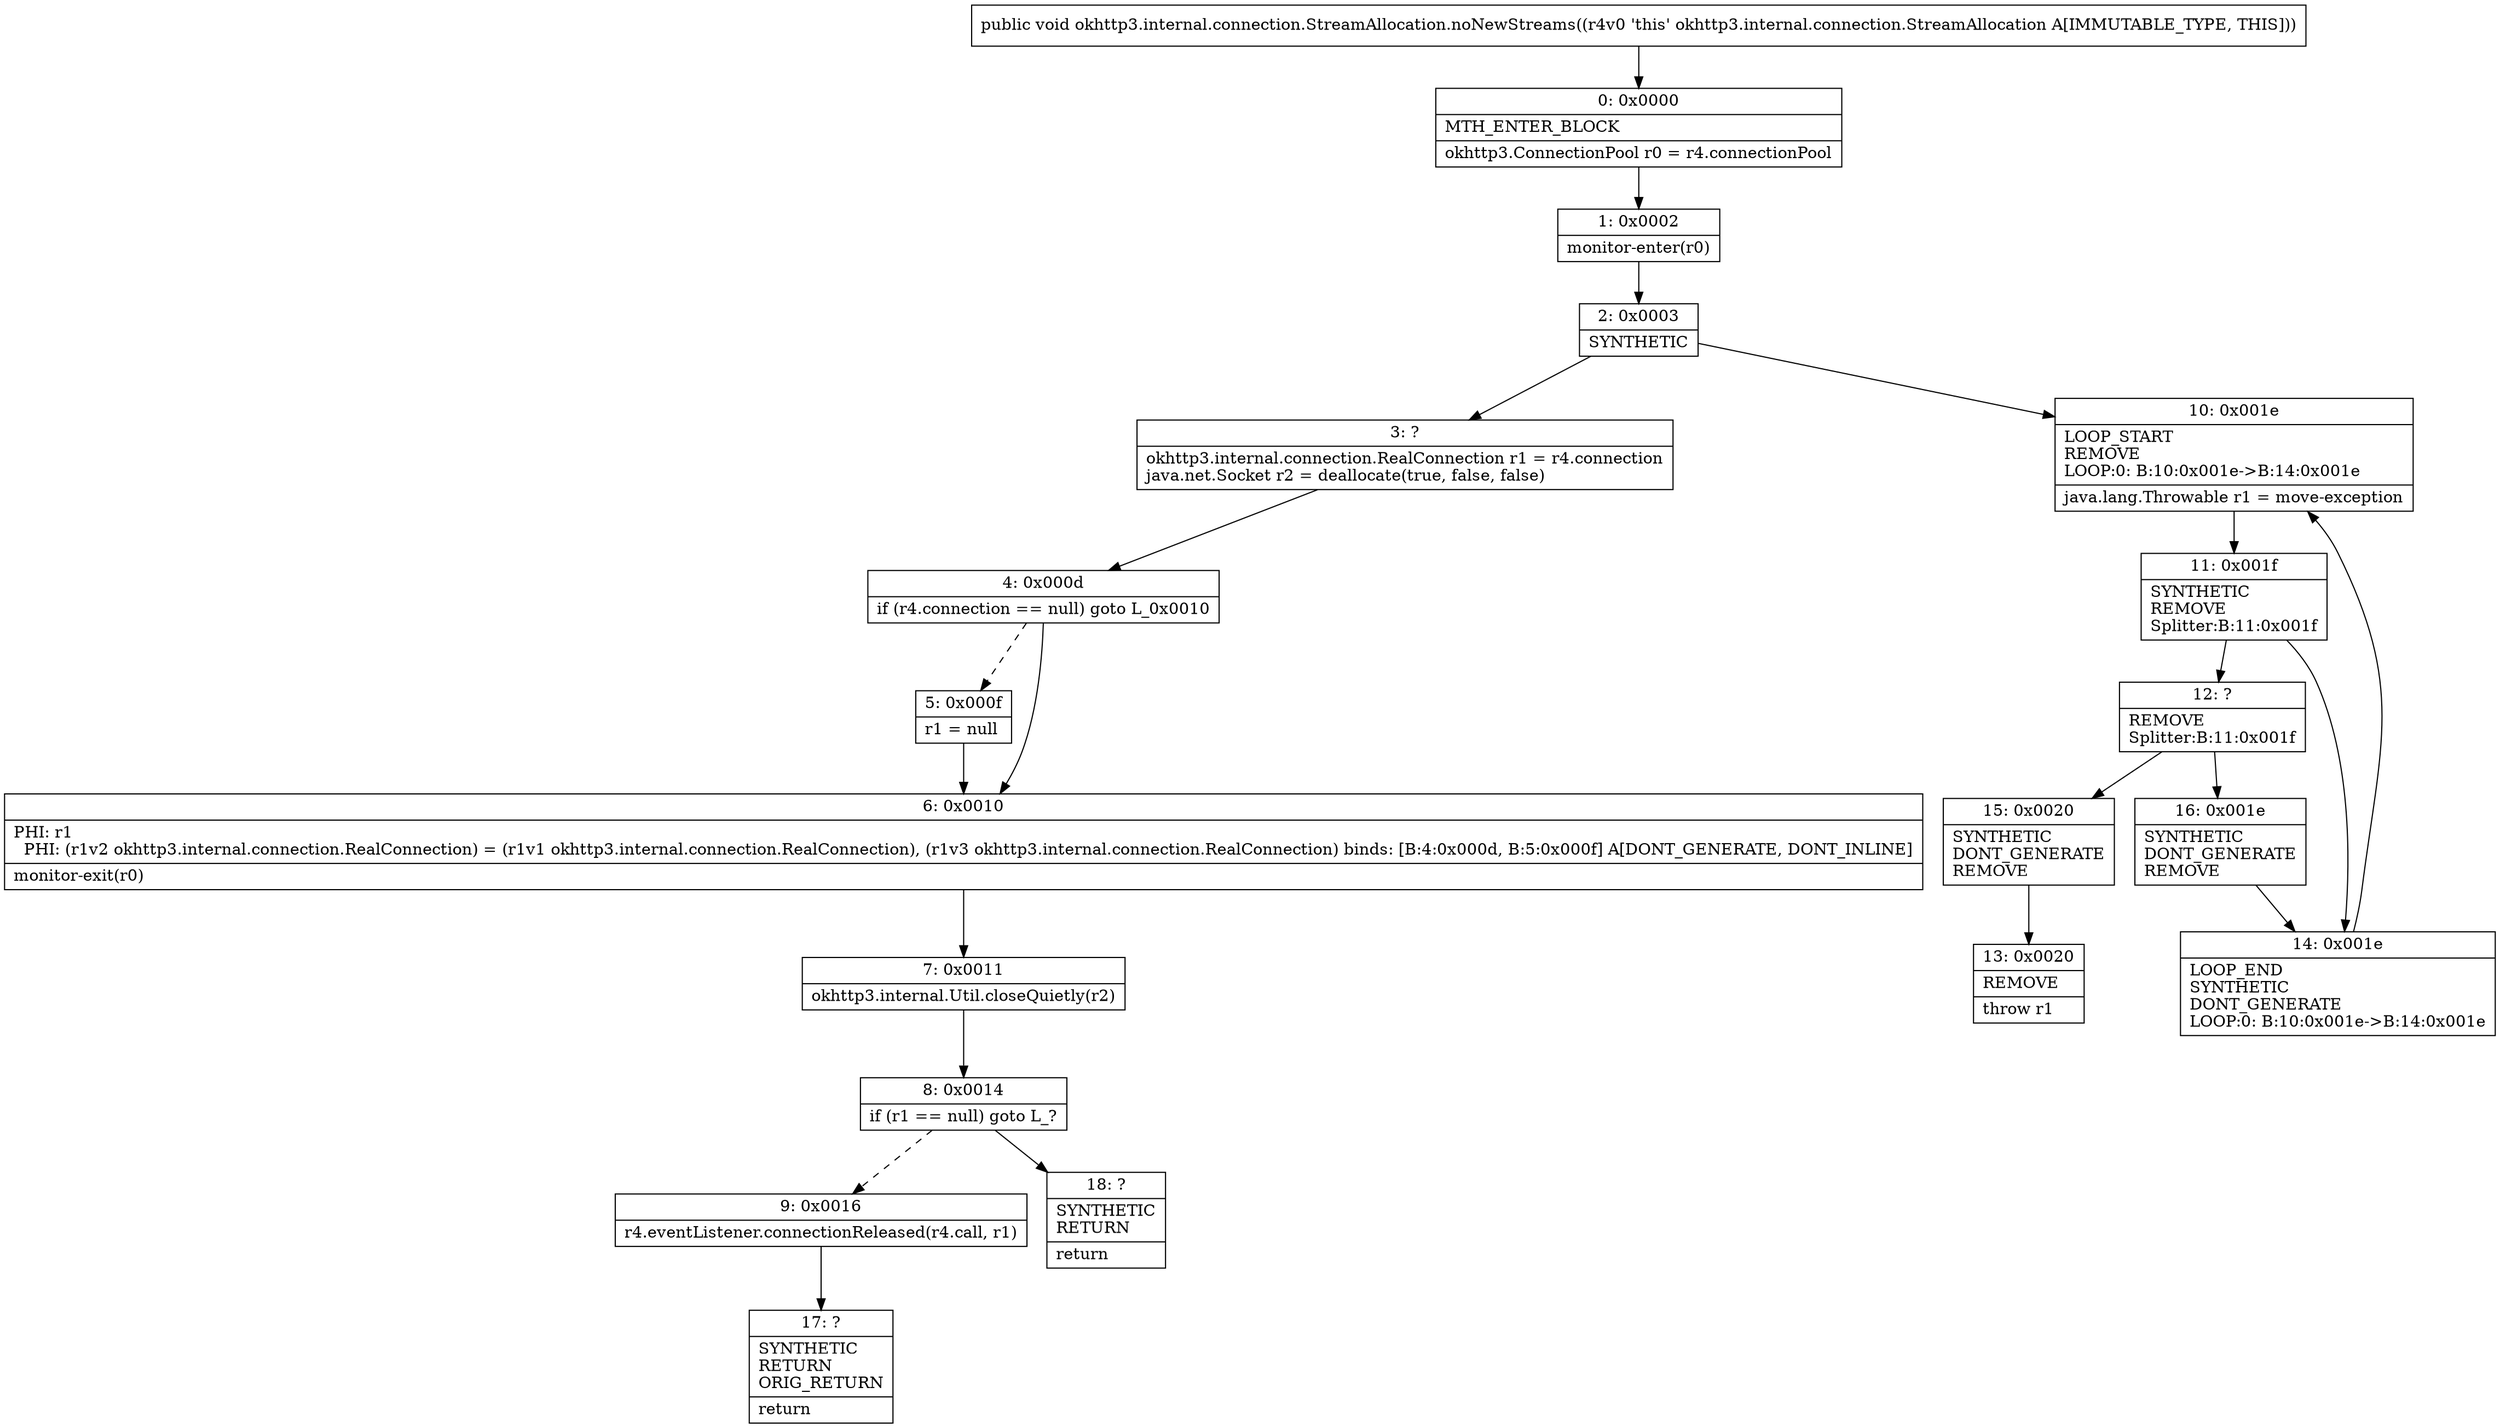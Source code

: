 digraph "CFG forokhttp3.internal.connection.StreamAllocation.noNewStreams()V" {
Node_0 [shape=record,label="{0\:\ 0x0000|MTH_ENTER_BLOCK\l|okhttp3.ConnectionPool r0 = r4.connectionPool\l}"];
Node_1 [shape=record,label="{1\:\ 0x0002|monitor\-enter(r0)\l}"];
Node_2 [shape=record,label="{2\:\ 0x0003|SYNTHETIC\l}"];
Node_3 [shape=record,label="{3\:\ ?|okhttp3.internal.connection.RealConnection r1 = r4.connection\ljava.net.Socket r2 = deallocate(true, false, false)\l}"];
Node_4 [shape=record,label="{4\:\ 0x000d|if (r4.connection == null) goto L_0x0010\l}"];
Node_5 [shape=record,label="{5\:\ 0x000f|r1 = null\l}"];
Node_6 [shape=record,label="{6\:\ 0x0010|PHI: r1 \l  PHI: (r1v2 okhttp3.internal.connection.RealConnection) = (r1v1 okhttp3.internal.connection.RealConnection), (r1v3 okhttp3.internal.connection.RealConnection) binds: [B:4:0x000d, B:5:0x000f] A[DONT_GENERATE, DONT_INLINE]\l|monitor\-exit(r0)\l}"];
Node_7 [shape=record,label="{7\:\ 0x0011|okhttp3.internal.Util.closeQuietly(r2)\l}"];
Node_8 [shape=record,label="{8\:\ 0x0014|if (r1 == null) goto L_?\l}"];
Node_9 [shape=record,label="{9\:\ 0x0016|r4.eventListener.connectionReleased(r4.call, r1)\l}"];
Node_10 [shape=record,label="{10\:\ 0x001e|LOOP_START\lREMOVE\lLOOP:0: B:10:0x001e\-\>B:14:0x001e\l|java.lang.Throwable r1 = move\-exception\l}"];
Node_11 [shape=record,label="{11\:\ 0x001f|SYNTHETIC\lREMOVE\lSplitter:B:11:0x001f\l}"];
Node_12 [shape=record,label="{12\:\ ?|REMOVE\lSplitter:B:11:0x001f\l}"];
Node_13 [shape=record,label="{13\:\ 0x0020|REMOVE\l|throw r1\l}"];
Node_14 [shape=record,label="{14\:\ 0x001e|LOOP_END\lSYNTHETIC\lDONT_GENERATE\lLOOP:0: B:10:0x001e\-\>B:14:0x001e\l}"];
Node_15 [shape=record,label="{15\:\ 0x0020|SYNTHETIC\lDONT_GENERATE\lREMOVE\l}"];
Node_16 [shape=record,label="{16\:\ 0x001e|SYNTHETIC\lDONT_GENERATE\lREMOVE\l}"];
Node_17 [shape=record,label="{17\:\ ?|SYNTHETIC\lRETURN\lORIG_RETURN\l|return\l}"];
Node_18 [shape=record,label="{18\:\ ?|SYNTHETIC\lRETURN\l|return\l}"];
MethodNode[shape=record,label="{public void okhttp3.internal.connection.StreamAllocation.noNewStreams((r4v0 'this' okhttp3.internal.connection.StreamAllocation A[IMMUTABLE_TYPE, THIS])) }"];
MethodNode -> Node_0;
Node_0 -> Node_1;
Node_1 -> Node_2;
Node_2 -> Node_3;
Node_2 -> Node_10;
Node_3 -> Node_4;
Node_4 -> Node_5[style=dashed];
Node_4 -> Node_6;
Node_5 -> Node_6;
Node_6 -> Node_7;
Node_7 -> Node_8;
Node_8 -> Node_9[style=dashed];
Node_8 -> Node_18;
Node_9 -> Node_17;
Node_10 -> Node_11;
Node_11 -> Node_12;
Node_11 -> Node_14;
Node_12 -> Node_15;
Node_12 -> Node_16;
Node_14 -> Node_10;
Node_15 -> Node_13;
Node_16 -> Node_14;
}

